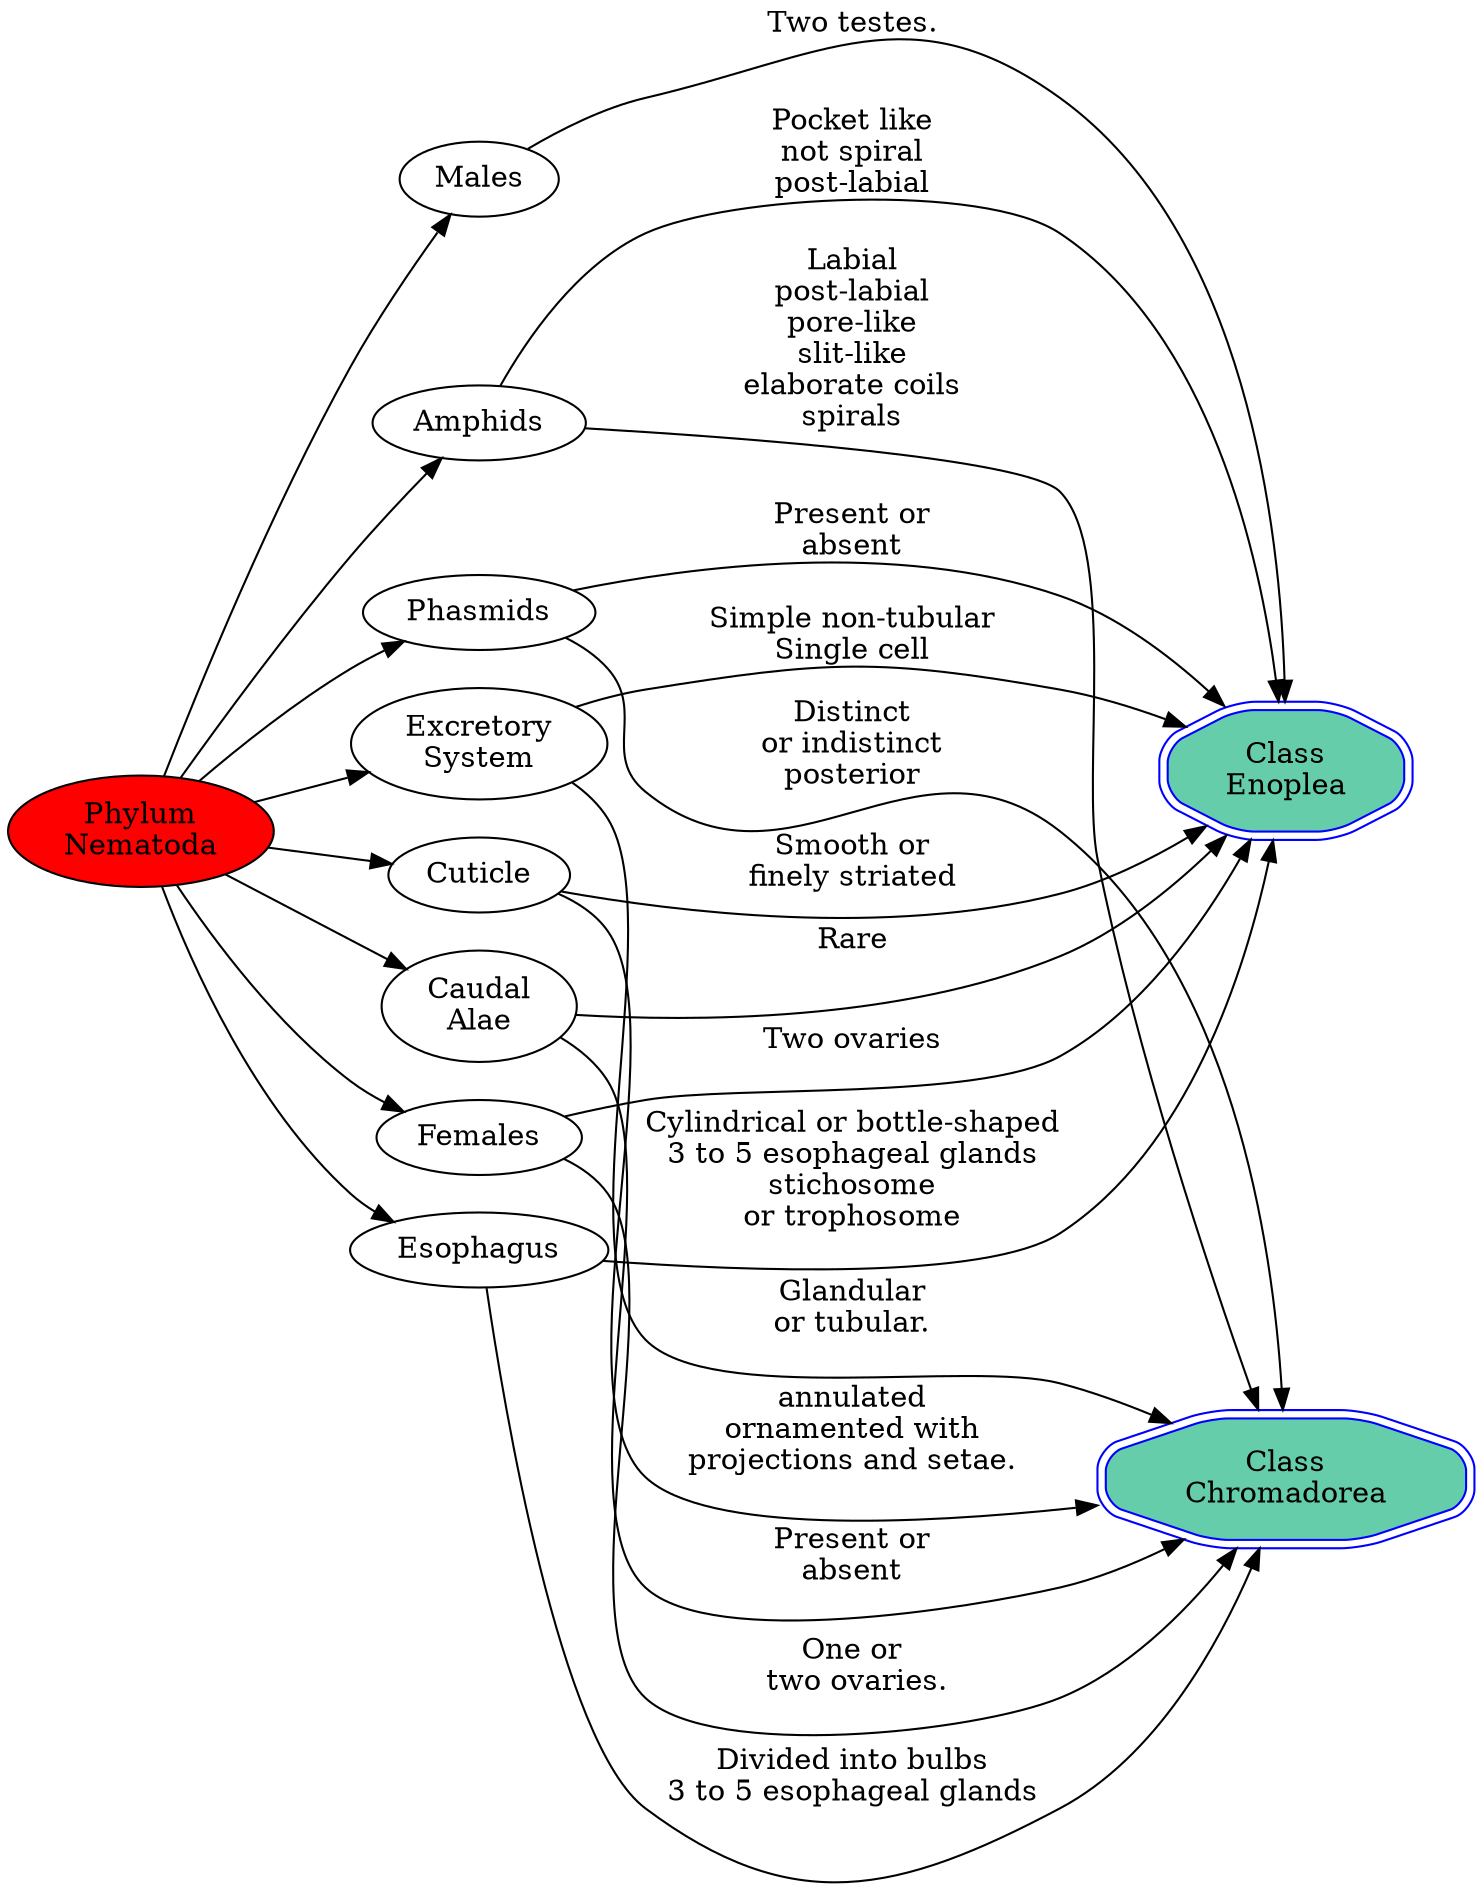 // FOO
digraph "Nematoda Key" {
	graph [rankdir=LR]
	001 [label="Phylum
Nematoda" fillcolor=red style=filled]
	"Class
Chromadorea" [color=blue fillcolor=aquamarine3 shape=doubleoctagon style="rounded,filled"]
	"Class
Enoplea" [color=blue fillcolor=aquamarine3 shape=doubleoctagon style="rounded,filled"]
	001 -> Amphids
	001 -> Cuticle
	001 -> Phasmids
	001 -> Esophagus
	001 -> "Excretory
System"
	001 -> Females
	001 -> "Caudal
Alae"
	001 -> Males
	Amphids -> "Class
Chromadorea" [label="Labial
post-labial
pore-like
slit-like
elaborate coils
spirals"]
	Cuticle -> "Class
Chromadorea" [label="annulated
ornamented with
projections and setae."]
	Phasmids -> "Class
Chromadorea" [label="Distinct
or indistinct
posterior"]
	Esophagus -> "Class
Chromadorea" [label="Divided into bulbs
3 to 5 esophageal glands"]
	"Excretory
System" -> "Class
Chromadorea" [label="Glandular
or tubular."]
	Females -> "Class
Chromadorea" [label="One or
 two ovaries."]
	"Caudal
Alae" -> "Class
Chromadorea" [label="Present or
absent"]
	Amphids -> "Class
Enoplea" [label="Pocket like
not spiral
post-labial"]
	Cuticle -> "Class
Enoplea" [label="Smooth or
finely striated"]
	Phasmids -> "Class
Enoplea" [label="Present or
absent"]
	Esophagus -> "Class
Enoplea" [label="Cylindrical or bottle-shaped
3 to 5 esophageal glands
stichosome
or trophosome"]
	"Excretory
System" -> "Class
Enoplea" [label="Simple non-tubular
Single cell"]
	Females -> "Class
Enoplea" [label="Two ovaries"]
	Males -> "Class
Enoplea" [label="Two testes."]
	"Caudal
Alae" -> "Class
Enoplea" [label=Rare]
}
